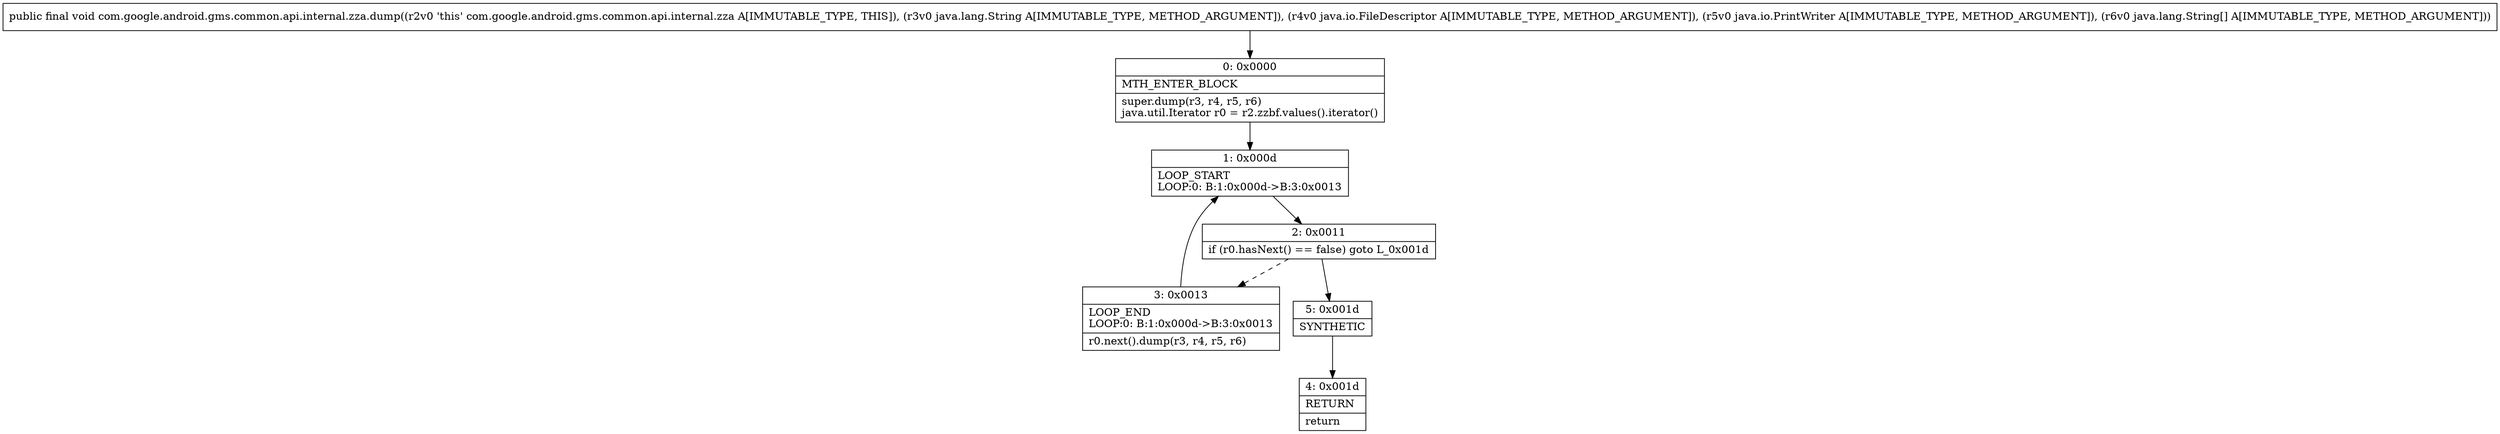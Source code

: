 digraph "CFG forcom.google.android.gms.common.api.internal.zza.dump(Ljava\/lang\/String;Ljava\/io\/FileDescriptor;Ljava\/io\/PrintWriter;[Ljava\/lang\/String;)V" {
Node_0 [shape=record,label="{0\:\ 0x0000|MTH_ENTER_BLOCK\l|super.dump(r3, r4, r5, r6)\ljava.util.Iterator r0 = r2.zzbf.values().iterator()\l}"];
Node_1 [shape=record,label="{1\:\ 0x000d|LOOP_START\lLOOP:0: B:1:0x000d\-\>B:3:0x0013\l}"];
Node_2 [shape=record,label="{2\:\ 0x0011|if (r0.hasNext() == false) goto L_0x001d\l}"];
Node_3 [shape=record,label="{3\:\ 0x0013|LOOP_END\lLOOP:0: B:1:0x000d\-\>B:3:0x0013\l|r0.next().dump(r3, r4, r5, r6)\l}"];
Node_4 [shape=record,label="{4\:\ 0x001d|RETURN\l|return\l}"];
Node_5 [shape=record,label="{5\:\ 0x001d|SYNTHETIC\l}"];
MethodNode[shape=record,label="{public final void com.google.android.gms.common.api.internal.zza.dump((r2v0 'this' com.google.android.gms.common.api.internal.zza A[IMMUTABLE_TYPE, THIS]), (r3v0 java.lang.String A[IMMUTABLE_TYPE, METHOD_ARGUMENT]), (r4v0 java.io.FileDescriptor A[IMMUTABLE_TYPE, METHOD_ARGUMENT]), (r5v0 java.io.PrintWriter A[IMMUTABLE_TYPE, METHOD_ARGUMENT]), (r6v0 java.lang.String[] A[IMMUTABLE_TYPE, METHOD_ARGUMENT])) }"];
MethodNode -> Node_0;
Node_0 -> Node_1;
Node_1 -> Node_2;
Node_2 -> Node_3[style=dashed];
Node_2 -> Node_5;
Node_3 -> Node_1;
Node_5 -> Node_4;
}

